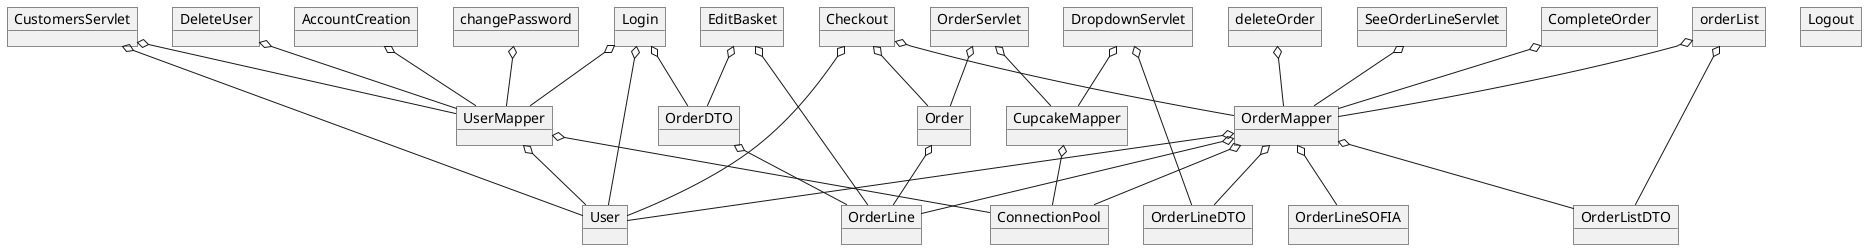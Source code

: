 @startuml

object CupcakeMapper
object OrderMapper
object UserMapper
object ConnectionPool

object Order
object OrderLine
object User

object OrderDTO
object OrderLineDTO
object OrderLineSOFIA
object OrderListDTO

object AccountCreation
object changePassword
object Checkout
object CompleteOrder
object CustomersServlet
object deleteOrder
object DeleteUser
object DropdownServlet
object EditBasket
object Login
object Logout
object orderList
object OrderServlet
object SeeOrderLineServlet


AccountCreation o-- UserMapper
changePassword o-- UserMapper

Checkout o-- OrderMapper
Checkout o-- Order
Checkout o-- User

CompleteOrder o-- OrderMapper

CustomersServlet o-- UserMapper
CustomersServlet o-- User

deleteOrder o-- OrderMapper

DeleteUser o-- UserMapper

DropdownServlet o-- CupcakeMapper
DropdownServlet o-- OrderLineDTO

EditBasket o-- OrderLine
EditBasket o-- OrderDTO

Login o-- OrderDTO
Login o-- UserMapper
Login o-- User

orderList o-- OrderMapper
orderList o-- OrderListDTO

OrderServlet o-- Order
OrderServlet o-- CupcakeMapper

SeeOrderLineServlet o-- OrderMapper

UserMapper o-- User

OrderMapper o-- ConnectionPool
OrderMapper o-- OrderListDTO
OrderMapper o-- OrderLineDTO
OrderMapper o-- OrderLineSOFIA
OrderMapper o-- User
OrderMapper o-- OrderLine

CupcakeMapper o-- ConnectionPool
UserMapper o-- ConnectionPool


Order o-- OrderLine
OrderDTO o--OrderLine



@enduml